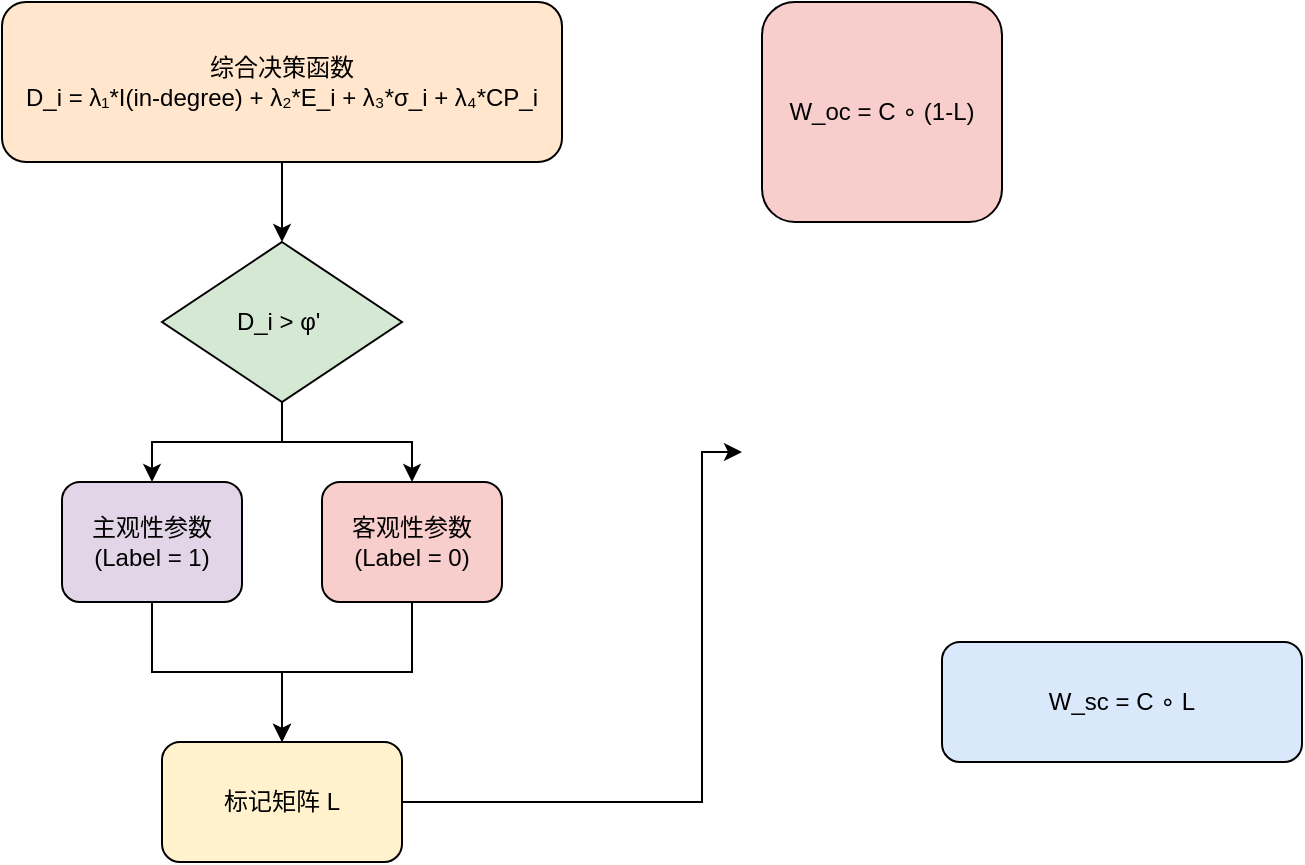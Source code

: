 <mxfile version="26.2.2">
  <diagram name="因果解耦学习" id="Xn1MKm5G6cUb3gmnLiGP">
    <mxGraphModel dx="1354" dy="931" grid="1" gridSize="10" guides="1" tooltips="1" connect="1" arrows="1" fold="1" page="1" pageScale="1" pageWidth="827" pageHeight="1169" math="0" shadow="0">
      <root>
        <mxCell id="0" />
        <mxCell id="1" parent="0" />
        <mxCell id="ucolTSoBBcxQ1Ks-dDeu-4" value="综合决策函数&#xa;D_i = λ₁*I(in-degree) + λ₂*E_i + λ₃*σ_i + λ₄*CP_i" style="rounded=1;whiteSpace=wrap;html=1;fillColor=#ffe6cc;" vertex="1" parent="1">
          <mxGeometry x="90" y="490" width="280" height="80" as="geometry" />
        </mxCell>
        <mxCell id="ucolTSoBBcxQ1Ks-dDeu-5" value="D_i &amp;gt; φ&#39;&amp;nbsp;" style="rhombus;whiteSpace=wrap;html=1;fillColor=#d5e8d4;" vertex="1" parent="1">
          <mxGeometry x="170" y="610" width="120" height="80" as="geometry" />
        </mxCell>
        <mxCell id="ucolTSoBBcxQ1Ks-dDeu-6" value="主观性参数&#xa;(Label = 1)" style="rounded=1;whiteSpace=wrap;html=1;fillColor=#e1d5e7;" vertex="1" parent="1">
          <mxGeometry x="120" y="730" width="90" height="60" as="geometry" />
        </mxCell>
        <mxCell id="ucolTSoBBcxQ1Ks-dDeu-7" value="客观性参数&#xa;(Label = 0)" style="rounded=1;whiteSpace=wrap;html=1;fillColor=#f8cecc;" vertex="1" parent="1">
          <mxGeometry x="250" y="730" width="90" height="60" as="geometry" />
        </mxCell>
        <mxCell id="ucolTSoBBcxQ1Ks-dDeu-9" value="W_sc = C ∘ L" style="rounded=1;whiteSpace=wrap;html=1;fillColor=#dae8fc;" vertex="1" parent="1">
          <mxGeometry x="560" y="810" width="180" height="60" as="geometry" />
        </mxCell>
        <mxCell id="ucolTSoBBcxQ1Ks-dDeu-10" value="W_oc = C ∘ (1-L)" style="rounded=1;whiteSpace=wrap;html=1;fillColor=#f8cecc;" vertex="1" parent="1">
          <mxGeometry x="470" y="490" width="120" height="110" as="geometry" />
        </mxCell>
        <mxCell id="ucolTSoBBcxQ1Ks-dDeu-28" style="edgeStyle=orthogonalEdgeStyle;rounded=0;orthogonalLoop=1;jettySize=auto;html=1;exitX=1;exitY=0.5;exitDx=0;exitDy=0;entryX=0;entryY=0.5;entryDx=0;entryDy=0;" edge="1" parent="1" source="ucolTSoBBcxQ1Ks-dDeu-11">
          <mxGeometry relative="1" as="geometry">
            <mxPoint x="460" y="715.0" as="targetPoint" />
            <Array as="points">
              <mxPoint x="440" y="890" />
              <mxPoint x="440" y="715" />
            </Array>
          </mxGeometry>
        </mxCell>
        <mxCell id="ucolTSoBBcxQ1Ks-dDeu-11" value="标记矩阵 L" style="rounded=1;whiteSpace=wrap;html=1;fillColor=#fff2cc;" vertex="1" parent="1">
          <mxGeometry x="170" y="860" width="120" height="60" as="geometry" />
        </mxCell>
        <mxCell id="ucolTSoBBcxQ1Ks-dDeu-13" style="edgeStyle=orthogonalEdgeStyle;rounded=0;html=1;" edge="1" parent="1" source="ucolTSoBBcxQ1Ks-dDeu-4" target="ucolTSoBBcxQ1Ks-dDeu-5">
          <mxGeometry relative="1" as="geometry" />
        </mxCell>
        <mxCell id="ucolTSoBBcxQ1Ks-dDeu-14" style="edgeStyle=orthogonalEdgeStyle;rounded=0;html=1;" edge="1" parent="1" source="ucolTSoBBcxQ1Ks-dDeu-5" target="ucolTSoBBcxQ1Ks-dDeu-6">
          <mxGeometry relative="1" as="geometry" />
        </mxCell>
        <mxCell id="ucolTSoBBcxQ1Ks-dDeu-15" style="edgeStyle=orthogonalEdgeStyle;rounded=0;html=1;" edge="1" parent="1" source="ucolTSoBBcxQ1Ks-dDeu-5" target="ucolTSoBBcxQ1Ks-dDeu-7">
          <mxGeometry relative="1" as="geometry" />
        </mxCell>
        <mxCell id="ucolTSoBBcxQ1Ks-dDeu-18" style="edgeStyle=orthogonalEdgeStyle;rounded=0;html=1;" edge="1" parent="1" source="ucolTSoBBcxQ1Ks-dDeu-6" target="ucolTSoBBcxQ1Ks-dDeu-11">
          <mxGeometry relative="1" as="geometry" />
        </mxCell>
        <mxCell id="ucolTSoBBcxQ1Ks-dDeu-19" style="edgeStyle=orthogonalEdgeStyle;rounded=0;html=1;" edge="1" parent="1" source="ucolTSoBBcxQ1Ks-dDeu-7" target="ucolTSoBBcxQ1Ks-dDeu-11">
          <mxGeometry relative="1" as="geometry" />
        </mxCell>
      </root>
    </mxGraphModel>
  </diagram>
</mxfile>
